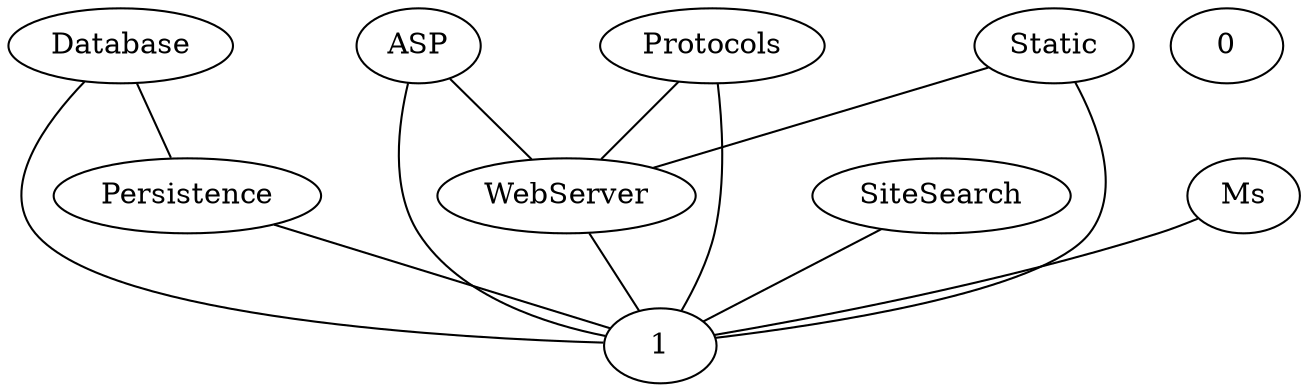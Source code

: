 graph G {
  Database;
  Persistence;
  WebServer;
  ASP;
  0;
  1;
  Protocols;
  SiteSearch;
  Static;
  Ms;
  Protocols -- WebServer;
  Database -- Persistence;
  Persistence -- 1;
  WebServer -- 1;
  Protocols -- 1;
  SiteSearch -- 1;
  Static -- WebServer;
  Ms -- 1;
  Database -- 1;
  ASP -- WebServer;
  ASP -- 1;
  Static -- 1;
}

